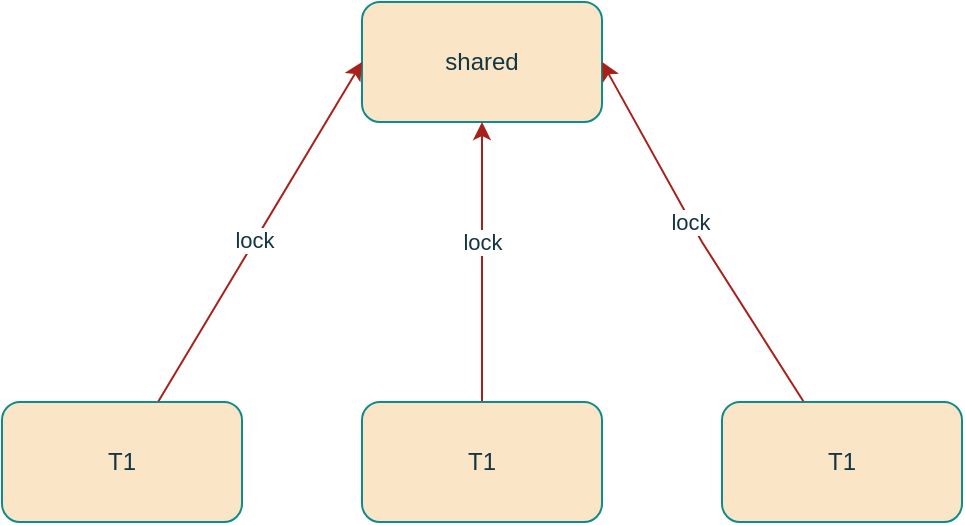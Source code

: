 <mxfile version="21.7.4" type="github" pages="4">
  <diagram name="Página-1" id="NflpMElrKxJvtwU4ogu0">
    <mxGraphModel dx="778" dy="396" grid="1" gridSize="10" guides="1" tooltips="1" connect="1" arrows="1" fold="1" page="1" pageScale="1" pageWidth="827" pageHeight="1169" math="0" shadow="0">
      <root>
        <mxCell id="0" />
        <mxCell id="1" parent="0" />
        <mxCell id="x2XNO0fujcrcdqt8F9UM-2" value="shared" style="rounded=1;whiteSpace=wrap;html=1;labelBackgroundColor=none;fillColor=#FAE5C7;strokeColor=#0F8B8D;fontColor=#143642;" vertex="1" parent="1">
          <mxGeometry x="390" y="250" width="120" height="60" as="geometry" />
        </mxCell>
        <mxCell id="x2XNO0fujcrcdqt8F9UM-7" style="rounded=0;orthogonalLoop=1;jettySize=auto;html=1;entryX=0;entryY=0.5;entryDx=0;entryDy=0;labelBackgroundColor=none;strokeColor=#A8201A;fontColor=default;" edge="1" parent="1" source="x2XNO0fujcrcdqt8F9UM-3" target="x2XNO0fujcrcdqt8F9UM-2">
          <mxGeometry relative="1" as="geometry" />
        </mxCell>
        <mxCell id="x2XNO0fujcrcdqt8F9UM-16" value="lock" style="edgeLabel;html=1;align=center;verticalAlign=middle;resizable=0;points=[];fontColor=#143642;" vertex="1" connectable="0" parent="x2XNO0fujcrcdqt8F9UM-7">
          <mxGeometry x="-0.053" y="1" relative="1" as="geometry">
            <mxPoint as="offset" />
          </mxGeometry>
        </mxCell>
        <mxCell id="x2XNO0fujcrcdqt8F9UM-3" value="T1" style="rounded=1;whiteSpace=wrap;html=1;labelBackgroundColor=none;fillColor=#FAE5C7;strokeColor=#0F8B8D;fontColor=#143642;" vertex="1" parent="1">
          <mxGeometry x="210" y="450" width="120" height="60" as="geometry" />
        </mxCell>
        <mxCell id="x2XNO0fujcrcdqt8F9UM-8" style="edgeStyle=orthogonalEdgeStyle;rounded=0;orthogonalLoop=1;jettySize=auto;html=1;labelBackgroundColor=none;strokeColor=#A8201A;fontColor=default;" edge="1" parent="1" source="x2XNO0fujcrcdqt8F9UM-4" target="x2XNO0fujcrcdqt8F9UM-2">
          <mxGeometry relative="1" as="geometry" />
        </mxCell>
        <mxCell id="x2XNO0fujcrcdqt8F9UM-14" value="lock" style="edgeLabel;html=1;align=center;verticalAlign=middle;resizable=0;points=[];fontColor=#143642;" vertex="1" connectable="0" parent="x2XNO0fujcrcdqt8F9UM-8">
          <mxGeometry x="-0.24" y="1" relative="1" as="geometry">
            <mxPoint x="1" y="-27" as="offset" />
          </mxGeometry>
        </mxCell>
        <mxCell id="x2XNO0fujcrcdqt8F9UM-4" value="T1" style="rounded=1;whiteSpace=wrap;html=1;labelBackgroundColor=none;fillColor=#FAE5C7;strokeColor=#0F8B8D;fontColor=#143642;" vertex="1" parent="1">
          <mxGeometry x="390" y="450" width="120" height="60" as="geometry" />
        </mxCell>
        <mxCell id="x2XNO0fujcrcdqt8F9UM-9" style="rounded=0;orthogonalLoop=1;jettySize=auto;html=1;entryX=1;entryY=0.5;entryDx=0;entryDy=0;labelBackgroundColor=none;strokeColor=#A8201A;fontColor=default;" edge="1" parent="1" source="x2XNO0fujcrcdqt8F9UM-5" target="x2XNO0fujcrcdqt8F9UM-2">
          <mxGeometry relative="1" as="geometry">
            <Array as="points">
              <mxPoint x="560" y="370" />
            </Array>
          </mxGeometry>
        </mxCell>
        <mxCell id="x2XNO0fujcrcdqt8F9UM-15" value="lock" style="edgeLabel;html=1;align=center;verticalAlign=middle;resizable=0;points=[];fontColor=#143642;" vertex="1" connectable="0" parent="x2XNO0fujcrcdqt8F9UM-9">
          <mxGeometry x="0.08" relative="1" as="geometry">
            <mxPoint as="offset" />
          </mxGeometry>
        </mxCell>
        <mxCell id="x2XNO0fujcrcdqt8F9UM-5" value="T1" style="rounded=1;whiteSpace=wrap;html=1;labelBackgroundColor=none;fillColor=#FAE5C7;strokeColor=#0F8B8D;fontColor=#143642;" vertex="1" parent="1">
          <mxGeometry x="570" y="450" width="120" height="60" as="geometry" />
        </mxCell>
      </root>
    </mxGraphModel>
  </diagram>
  <diagram id="1KBCFP0ANmFc0Oc_VAYP" name="Página-2">
    <mxGraphModel dx="500" dy="254" grid="1" gridSize="10" guides="1" tooltips="1" connect="1" arrows="1" fold="1" page="1" pageScale="1" pageWidth="827" pageHeight="1169" math="0" shadow="0">
      <root>
        <mxCell id="0" />
        <mxCell id="1" parent="0" />
        <mxCell id="foCSE9lQ6p8wROL3QoB4-16" style="edgeStyle=orthogonalEdgeStyle;rounded=0;orthogonalLoop=1;jettySize=auto;html=1;strokeColor=#A8201A;fontColor=#143642;fillColor=#FAE5C7;" edge="1" parent="1" source="foCSE9lQ6p8wROL3QoB4-1">
          <mxGeometry relative="1" as="geometry">
            <mxPoint x="230" y="190" as="targetPoint" />
          </mxGeometry>
        </mxCell>
        <mxCell id="foCSE9lQ6p8wROL3QoB4-17" value="0" style="edgeLabel;html=1;align=center;verticalAlign=middle;resizable=0;points=[];fontColor=#143642;" vertex="1" connectable="0" parent="foCSE9lQ6p8wROL3QoB4-16">
          <mxGeometry x="-0.066" relative="1" as="geometry">
            <mxPoint as="offset" />
          </mxGeometry>
        </mxCell>
        <mxCell id="foCSE9lQ6p8wROL3QoB4-1" value="Actor" style="shape=umlActor;verticalLabelPosition=bottom;verticalAlign=top;html=1;outlineConnect=0;strokeColor=#0F8B8D;fontColor=#143642;fillColor=#FAE5C7;" vertex="1" parent="1">
          <mxGeometry x="100" y="160" width="30" height="60" as="geometry" />
        </mxCell>
        <mxCell id="foCSE9lQ6p8wROL3QoB4-2" value="" style="shape=table;startSize=0;container=1;collapsible=0;childLayout=tableLayout;strokeColor=#0F8B8D;fontColor=#143642;fillColor=#FAE5C7;" vertex="1" parent="1">
          <mxGeometry x="230" y="150" width="180" height="80" as="geometry" />
        </mxCell>
        <mxCell id="foCSE9lQ6p8wROL3QoB4-3" value="" style="shape=tableRow;horizontal=0;startSize=0;swimlaneHead=0;swimlaneBody=0;strokeColor=inherit;top=0;left=0;bottom=0;right=0;collapsible=0;dropTarget=0;fillColor=none;points=[[0,0.5],[1,0.5]];portConstraint=eastwest;fontColor=#143642;" vertex="1" parent="foCSE9lQ6p8wROL3QoB4-2">
          <mxGeometry width="180" height="40" as="geometry" />
        </mxCell>
        <mxCell id="foCSE9lQ6p8wROL3QoB4-4" value="id" style="shape=partialRectangle;html=1;whiteSpace=wrap;connectable=0;strokeColor=inherit;overflow=hidden;fillColor=none;top=0;left=0;bottom=0;right=0;pointerEvents=1;fontColor=#143642;" vertex="1" parent="foCSE9lQ6p8wROL3QoB4-3">
          <mxGeometry width="60" height="40" as="geometry">
            <mxRectangle width="60" height="40" as="alternateBounds" />
          </mxGeometry>
        </mxCell>
        <mxCell id="foCSE9lQ6p8wROL3QoB4-5" value="" style="shape=partialRectangle;html=1;whiteSpace=wrap;connectable=0;strokeColor=inherit;overflow=hidden;fillColor=none;top=0;left=0;bottom=0;right=0;pointerEvents=1;fontColor=#143642;" vertex="1" parent="foCSE9lQ6p8wROL3QoB4-3">
          <mxGeometry x="60" width="60" height="40" as="geometry">
            <mxRectangle width="60" height="40" as="alternateBounds" />
          </mxGeometry>
        </mxCell>
        <mxCell id="foCSE9lQ6p8wROL3QoB4-6" value="" style="shape=partialRectangle;html=1;whiteSpace=wrap;connectable=0;strokeColor=inherit;overflow=hidden;fillColor=none;top=0;left=0;bottom=0;right=0;pointerEvents=1;fontColor=#143642;" vertex="1" parent="foCSE9lQ6p8wROL3QoB4-3">
          <mxGeometry x="120" width="60" height="40" as="geometry">
            <mxRectangle width="60" height="40" as="alternateBounds" />
          </mxGeometry>
        </mxCell>
        <mxCell id="foCSE9lQ6p8wROL3QoB4-7" value="" style="shape=tableRow;horizontal=0;startSize=0;swimlaneHead=0;swimlaneBody=0;strokeColor=inherit;top=0;left=0;bottom=0;right=0;collapsible=0;dropTarget=0;fillColor=none;points=[[0,0.5],[1,0.5]];portConstraint=eastwest;fontColor=#143642;" vertex="1" parent="foCSE9lQ6p8wROL3QoB4-2">
          <mxGeometry y="40" width="180" height="40" as="geometry" />
        </mxCell>
        <mxCell id="foCSE9lQ6p8wROL3QoB4-8" value="small int&lt;br&gt;(2 bytes)" style="shape=partialRectangle;html=1;whiteSpace=wrap;connectable=0;strokeColor=inherit;overflow=hidden;fillColor=none;top=0;left=0;bottom=0;right=0;pointerEvents=1;fontColor=#143642;" vertex="1" parent="foCSE9lQ6p8wROL3QoB4-7">
          <mxGeometry width="60" height="40" as="geometry">
            <mxRectangle width="60" height="40" as="alternateBounds" />
          </mxGeometry>
        </mxCell>
        <mxCell id="foCSE9lQ6p8wROL3QoB4-9" value="" style="shape=partialRectangle;html=1;whiteSpace=wrap;connectable=0;strokeColor=inherit;overflow=hidden;fillColor=none;top=0;left=0;bottom=0;right=0;pointerEvents=1;fontColor=#143642;" vertex="1" parent="foCSE9lQ6p8wROL3QoB4-7">
          <mxGeometry x="60" width="60" height="40" as="geometry">
            <mxRectangle width="60" height="40" as="alternateBounds" />
          </mxGeometry>
        </mxCell>
        <mxCell id="foCSE9lQ6p8wROL3QoB4-10" value="" style="shape=partialRectangle;html=1;whiteSpace=wrap;connectable=0;strokeColor=inherit;overflow=hidden;fillColor=none;top=0;left=0;bottom=0;right=0;pointerEvents=1;fontColor=#143642;" vertex="1" parent="foCSE9lQ6p8wROL3QoB4-7">
          <mxGeometry x="120" width="60" height="40" as="geometry">
            <mxRectangle width="60" height="40" as="alternateBounds" />
          </mxGeometry>
        </mxCell>
      </root>
    </mxGraphModel>
  </diagram>
  <diagram id="8HENG7dk3gY11qTnkn9z" name="Página-3">
    <mxGraphModel dx="1050" dy="534" grid="1" gridSize="10" guides="1" tooltips="1" connect="1" arrows="1" fold="1" page="1" pageScale="1" pageWidth="827" pageHeight="1169" math="0" shadow="0">
      <root>
        <mxCell id="0" />
        <mxCell id="1" parent="0" />
        <mxCell id="oQtPZ1Un4rJp_HE2v9ER-1" value="" style="shape=table;startSize=0;container=1;collapsible=0;childLayout=tableLayout;strokeColor=#0F8B8D;fontColor=#143642;fillColor=#FAE5C7;" vertex="1" parent="1">
          <mxGeometry x="320" y="220" width="180" height="120" as="geometry" />
        </mxCell>
        <mxCell id="oQtPZ1Un4rJp_HE2v9ER-2" value="" style="shape=tableRow;horizontal=0;startSize=0;swimlaneHead=0;swimlaneBody=0;strokeColor=inherit;top=0;left=0;bottom=0;right=0;collapsible=0;dropTarget=0;fillColor=none;points=[[0,0.5],[1,0.5]];portConstraint=eastwest;fontColor=#143642;" vertex="1" parent="oQtPZ1Un4rJp_HE2v9ER-1">
          <mxGeometry width="180" height="40" as="geometry" />
        </mxCell>
        <mxCell id="oQtPZ1Un4rJp_HE2v9ER-3" value="Lock Type" style="shape=partialRectangle;html=1;whiteSpace=wrap;connectable=0;strokeColor=inherit;overflow=hidden;fillColor=none;top=0;left=0;bottom=0;right=0;pointerEvents=1;fontColor=#143642;" vertex="1" parent="oQtPZ1Un4rJp_HE2v9ER-2">
          <mxGeometry width="60" height="40" as="geometry">
            <mxRectangle width="60" height="40" as="alternateBounds" />
          </mxGeometry>
        </mxCell>
        <mxCell id="oQtPZ1Un4rJp_HE2v9ER-4" value="Read" style="shape=partialRectangle;html=1;whiteSpace=wrap;connectable=0;strokeColor=inherit;overflow=hidden;fillColor=none;top=0;left=0;bottom=0;right=0;pointerEvents=1;fontColor=#143642;" vertex="1" parent="oQtPZ1Un4rJp_HE2v9ER-2">
          <mxGeometry x="60" width="60" height="40" as="geometry">
            <mxRectangle width="60" height="40" as="alternateBounds" />
          </mxGeometry>
        </mxCell>
        <mxCell id="oQtPZ1Un4rJp_HE2v9ER-5" value="Write" style="shape=partialRectangle;html=1;whiteSpace=wrap;connectable=0;strokeColor=inherit;overflow=hidden;fillColor=none;top=0;left=0;bottom=0;right=0;pointerEvents=1;fontColor=#143642;" vertex="1" parent="oQtPZ1Un4rJp_HE2v9ER-2">
          <mxGeometry x="120" width="60" height="40" as="geometry">
            <mxRectangle width="60" height="40" as="alternateBounds" />
          </mxGeometry>
        </mxCell>
        <mxCell id="oQtPZ1Un4rJp_HE2v9ER-6" value="" style="shape=tableRow;horizontal=0;startSize=0;swimlaneHead=0;swimlaneBody=0;strokeColor=inherit;top=0;left=0;bottom=0;right=0;collapsible=0;dropTarget=0;fillColor=none;points=[[0,0.5],[1,0.5]];portConstraint=eastwest;fontColor=#143642;" vertex="1" parent="oQtPZ1Un4rJp_HE2v9ER-1">
          <mxGeometry y="40" width="180" height="40" as="geometry" />
        </mxCell>
        <mxCell id="oQtPZ1Un4rJp_HE2v9ER-7" value="Read" style="shape=partialRectangle;html=1;whiteSpace=wrap;connectable=0;strokeColor=inherit;overflow=hidden;fillColor=none;top=0;left=0;bottom=0;right=0;pointerEvents=1;fontColor=#143642;" vertex="1" parent="oQtPZ1Un4rJp_HE2v9ER-6">
          <mxGeometry width="60" height="40" as="geometry">
            <mxRectangle width="60" height="40" as="alternateBounds" />
          </mxGeometry>
        </mxCell>
        <mxCell id="oQtPZ1Un4rJp_HE2v9ER-8" value="X" style="shape=partialRectangle;html=1;whiteSpace=wrap;connectable=0;strokeColor=inherit;overflow=hidden;fillColor=none;top=0;left=0;bottom=0;right=0;pointerEvents=1;fontColor=#143642;" vertex="1" parent="oQtPZ1Un4rJp_HE2v9ER-6">
          <mxGeometry x="60" width="60" height="40" as="geometry">
            <mxRectangle width="60" height="40" as="alternateBounds" />
          </mxGeometry>
        </mxCell>
        <mxCell id="oQtPZ1Un4rJp_HE2v9ER-9" value="&lt;b&gt;&lt;font style=&quot;font-size: 18px;&quot;&gt;.&lt;/font&gt;&lt;/b&gt;" style="shape=partialRectangle;html=1;whiteSpace=wrap;connectable=0;strokeColor=#b85450;overflow=hidden;fillColor=#f8cecc;top=0;left=0;bottom=0;right=0;pointerEvents=1;" vertex="1" parent="oQtPZ1Un4rJp_HE2v9ER-6">
          <mxGeometry x="120" width="60" height="40" as="geometry">
            <mxRectangle width="60" height="40" as="alternateBounds" />
          </mxGeometry>
        </mxCell>
        <mxCell id="oQtPZ1Un4rJp_HE2v9ER-10" value="" style="shape=tableRow;horizontal=0;startSize=0;swimlaneHead=0;swimlaneBody=0;strokeColor=inherit;top=0;left=0;bottom=0;right=0;collapsible=0;dropTarget=0;fillColor=none;points=[[0,0.5],[1,0.5]];portConstraint=eastwest;fontColor=#143642;" vertex="1" parent="oQtPZ1Un4rJp_HE2v9ER-1">
          <mxGeometry y="80" width="180" height="40" as="geometry" />
        </mxCell>
        <mxCell id="oQtPZ1Un4rJp_HE2v9ER-11" value="Write" style="shape=partialRectangle;html=1;whiteSpace=wrap;connectable=0;strokeColor=inherit;overflow=hidden;fillColor=none;top=0;left=0;bottom=0;right=0;pointerEvents=1;fontColor=#143642;" vertex="1" parent="oQtPZ1Un4rJp_HE2v9ER-10">
          <mxGeometry width="60" height="40" as="geometry">
            <mxRectangle width="60" height="40" as="alternateBounds" />
          </mxGeometry>
        </mxCell>
        <mxCell id="oQtPZ1Un4rJp_HE2v9ER-12" value="&lt;b style=&quot;border-color: var(--border-color);&quot;&gt;&lt;font style=&quot;border-color: var(--border-color); font-size: 18px;&quot;&gt;.&lt;/font&gt;&lt;/b&gt;" style="shape=partialRectangle;html=1;whiteSpace=wrap;connectable=0;strokeColor=#b85450;overflow=hidden;fillColor=#f8cecc;top=0;left=0;bottom=0;right=0;pointerEvents=1;" vertex="1" parent="oQtPZ1Un4rJp_HE2v9ER-10">
          <mxGeometry x="60" width="60" height="40" as="geometry">
            <mxRectangle width="60" height="40" as="alternateBounds" />
          </mxGeometry>
        </mxCell>
        <mxCell id="oQtPZ1Un4rJp_HE2v9ER-13" value="&lt;b style=&quot;border-color: var(--border-color);&quot;&gt;&lt;font style=&quot;border-color: var(--border-color); font-size: 18px;&quot;&gt;.&lt;/font&gt;&lt;/b&gt;" style="shape=partialRectangle;html=1;whiteSpace=wrap;connectable=0;strokeColor=#b85450;overflow=hidden;fillColor=#f8cecc;top=0;left=0;bottom=0;right=0;pointerEvents=1;" vertex="1" parent="oQtPZ1Un4rJp_HE2v9ER-10">
          <mxGeometry x="120" width="60" height="40" as="geometry">
            <mxRectangle width="60" height="40" as="alternateBounds" />
          </mxGeometry>
        </mxCell>
      </root>
    </mxGraphModel>
  </diagram>
  <diagram id="ILOOBV_eQpWSdxGnA6Bu" name="Página-4">
    <mxGraphModel dx="1050" dy="534" grid="1" gridSize="10" guides="1" tooltips="1" connect="1" arrows="1" fold="1" page="1" pageScale="1" pageWidth="827" pageHeight="1169" math="0" shadow="0">
      <root>
        <mxCell id="0" />
        <mxCell id="1" parent="0" />
        <mxCell id="OzfmWC2_MDGZ2QSibvbo-3" style="edgeStyle=orthogonalEdgeStyle;rounded=0;orthogonalLoop=1;jettySize=auto;html=1;entryX=0.5;entryY=0;entryDx=0;entryDy=0;entryPerimeter=0;strokeColor=#A8201A;fontColor=#143642;fillColor=#FAE5C7;" edge="1" parent="1" source="OzfmWC2_MDGZ2QSibvbo-1" target="OzfmWC2_MDGZ2QSibvbo-2">
          <mxGeometry relative="1" as="geometry" />
        </mxCell>
        <mxCell id="OzfmWC2_MDGZ2QSibvbo-1" value="Durabilidad" style="rounded=1;whiteSpace=wrap;html=1;strokeColor=#0F8B8D;fontColor=#143642;fillColor=#FAE5C7;" vertex="1" parent="1">
          <mxGeometry x="210" y="140" width="120" height="60" as="geometry" />
        </mxCell>
        <mxCell id="OzfmWC2_MDGZ2QSibvbo-2" value="disco" style="shape=cylinder3;whiteSpace=wrap;html=1;boundedLbl=1;backgroundOutline=1;size=15;strokeColor=#0F8B8D;fontColor=#143642;fillColor=#FAE5C7;" vertex="1" parent="1">
          <mxGeometry x="240" y="250" width="60" height="80" as="geometry" />
        </mxCell>
      </root>
    </mxGraphModel>
  </diagram>
</mxfile>
